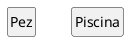 @startuml Modelo de dominio Proyecto PA

Class Pez
Class Piscina




' Hiddes
hide class circle
hide empty members

@enduml